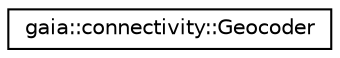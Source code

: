 digraph G
{
  edge [fontname="Helvetica",fontsize="10",labelfontname="Helvetica",labelfontsize="10"];
  node [fontname="Helvetica",fontsize="10",shape=record];
  rankdir=LR;
  Node1 [label="gaia::connectivity::Geocoder",height=0.2,width=0.4,color="black", fillcolor="white", style="filled",URL="$d3/db1/classgaia_1_1connectivity_1_1_geocoder.html",tooltip="A class for handling geocoding and reverse geocoding."];
}
